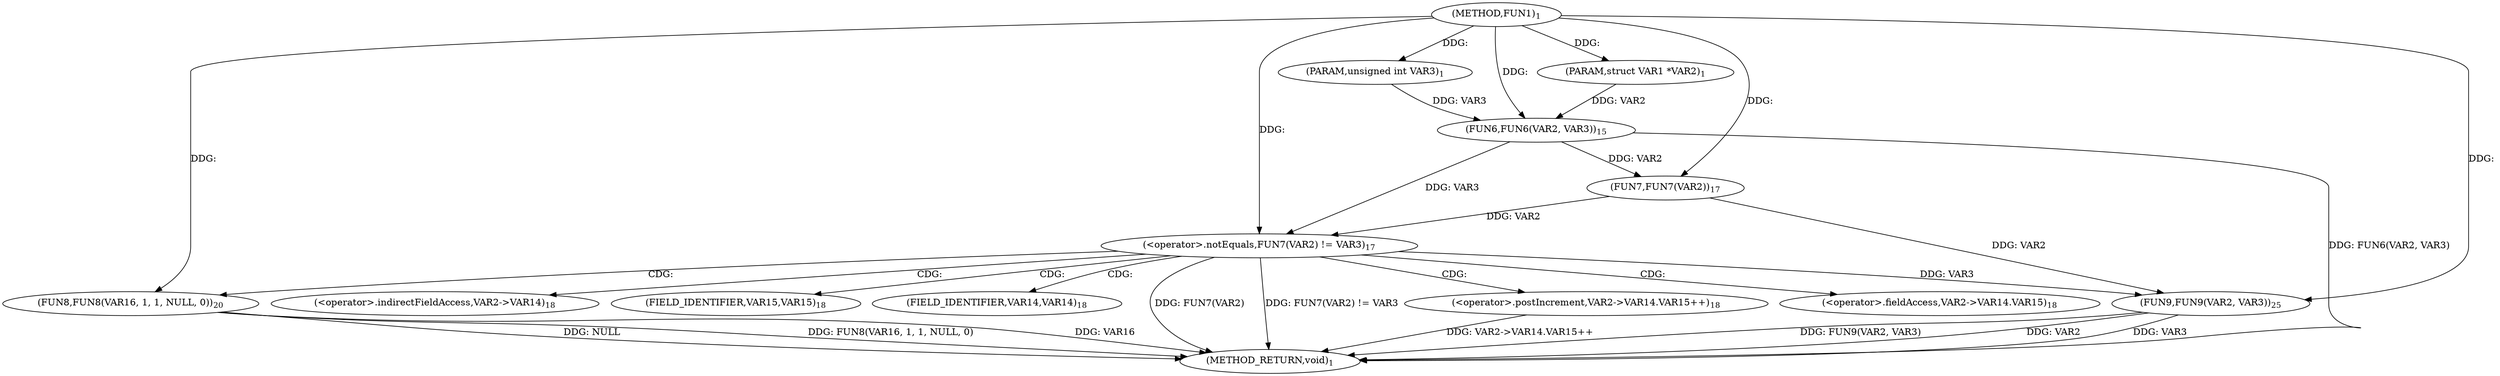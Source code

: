 digraph "FUN1" {  
"8" [label = <(METHOD,FUN1)<SUB>1</SUB>> ]
"36" [label = <(METHOD_RETURN,void)<SUB>1</SUB>> ]
"9" [label = <(PARAM,struct VAR1 *VAR2)<SUB>1</SUB>> ]
"10" [label = <(PARAM,unsigned int VAR3)<SUB>1</SUB>> ]
"12" [label = <(FUN6,FUN6(VAR2, VAR3))<SUB>15</SUB>> ]
"33" [label = <(FUN9,FUN9(VAR2, VAR3))<SUB>25</SUB>> ]
"16" [label = <(&lt;operator&gt;.notEquals,FUN7(VAR2) != VAR3)<SUB>17</SUB>> ]
"21" [label = <(&lt;operator&gt;.postIncrement,VAR2-&gt;VAR14.VAR15++)<SUB>18</SUB>> ]
"27" [label = <(FUN8,FUN8(VAR16, 1, 1, NULL, 0))<SUB>20</SUB>> ]
"17" [label = <(FUN7,FUN7(VAR2))<SUB>17</SUB>> ]
"22" [label = <(&lt;operator&gt;.fieldAccess,VAR2-&gt;VAR14.VAR15)<SUB>18</SUB>> ]
"23" [label = <(&lt;operator&gt;.indirectFieldAccess,VAR2-&gt;VAR14)<SUB>18</SUB>> ]
"26" [label = <(FIELD_IDENTIFIER,VAR15,VAR15)<SUB>18</SUB>> ]
"25" [label = <(FIELD_IDENTIFIER,VAR14,VAR14)<SUB>18</SUB>> ]
  "12" -> "36"  [ label = "DDG: FUN6(VAR2, VAR3)"] 
  "16" -> "36"  [ label = "DDG: FUN7(VAR2)"] 
  "16" -> "36"  [ label = "DDG: FUN7(VAR2) != VAR3"] 
  "21" -> "36"  [ label = "DDG: VAR2-&gt;VAR14.VAR15++"] 
  "27" -> "36"  [ label = "DDG: NULL"] 
  "27" -> "36"  [ label = "DDG: FUN8(VAR16, 1, 1, NULL, 0)"] 
  "33" -> "36"  [ label = "DDG: VAR2"] 
  "33" -> "36"  [ label = "DDG: VAR3"] 
  "33" -> "36"  [ label = "DDG: FUN9(VAR2, VAR3)"] 
  "27" -> "36"  [ label = "DDG: VAR16"] 
  "8" -> "9"  [ label = "DDG: "] 
  "8" -> "10"  [ label = "DDG: "] 
  "9" -> "12"  [ label = "DDG: VAR2"] 
  "8" -> "12"  [ label = "DDG: "] 
  "10" -> "12"  [ label = "DDG: VAR3"] 
  "17" -> "33"  [ label = "DDG: VAR2"] 
  "8" -> "33"  [ label = "DDG: "] 
  "16" -> "33"  [ label = "DDG: VAR3"] 
  "17" -> "16"  [ label = "DDG: VAR2"] 
  "12" -> "16"  [ label = "DDG: VAR3"] 
  "8" -> "16"  [ label = "DDG: "] 
  "12" -> "17"  [ label = "DDG: VAR2"] 
  "8" -> "17"  [ label = "DDG: "] 
  "8" -> "27"  [ label = "DDG: "] 
  "16" -> "21"  [ label = "CDG: "] 
  "16" -> "26"  [ label = "CDG: "] 
  "16" -> "23"  [ label = "CDG: "] 
  "16" -> "25"  [ label = "CDG: "] 
  "16" -> "22"  [ label = "CDG: "] 
  "16" -> "27"  [ label = "CDG: "] 
}
